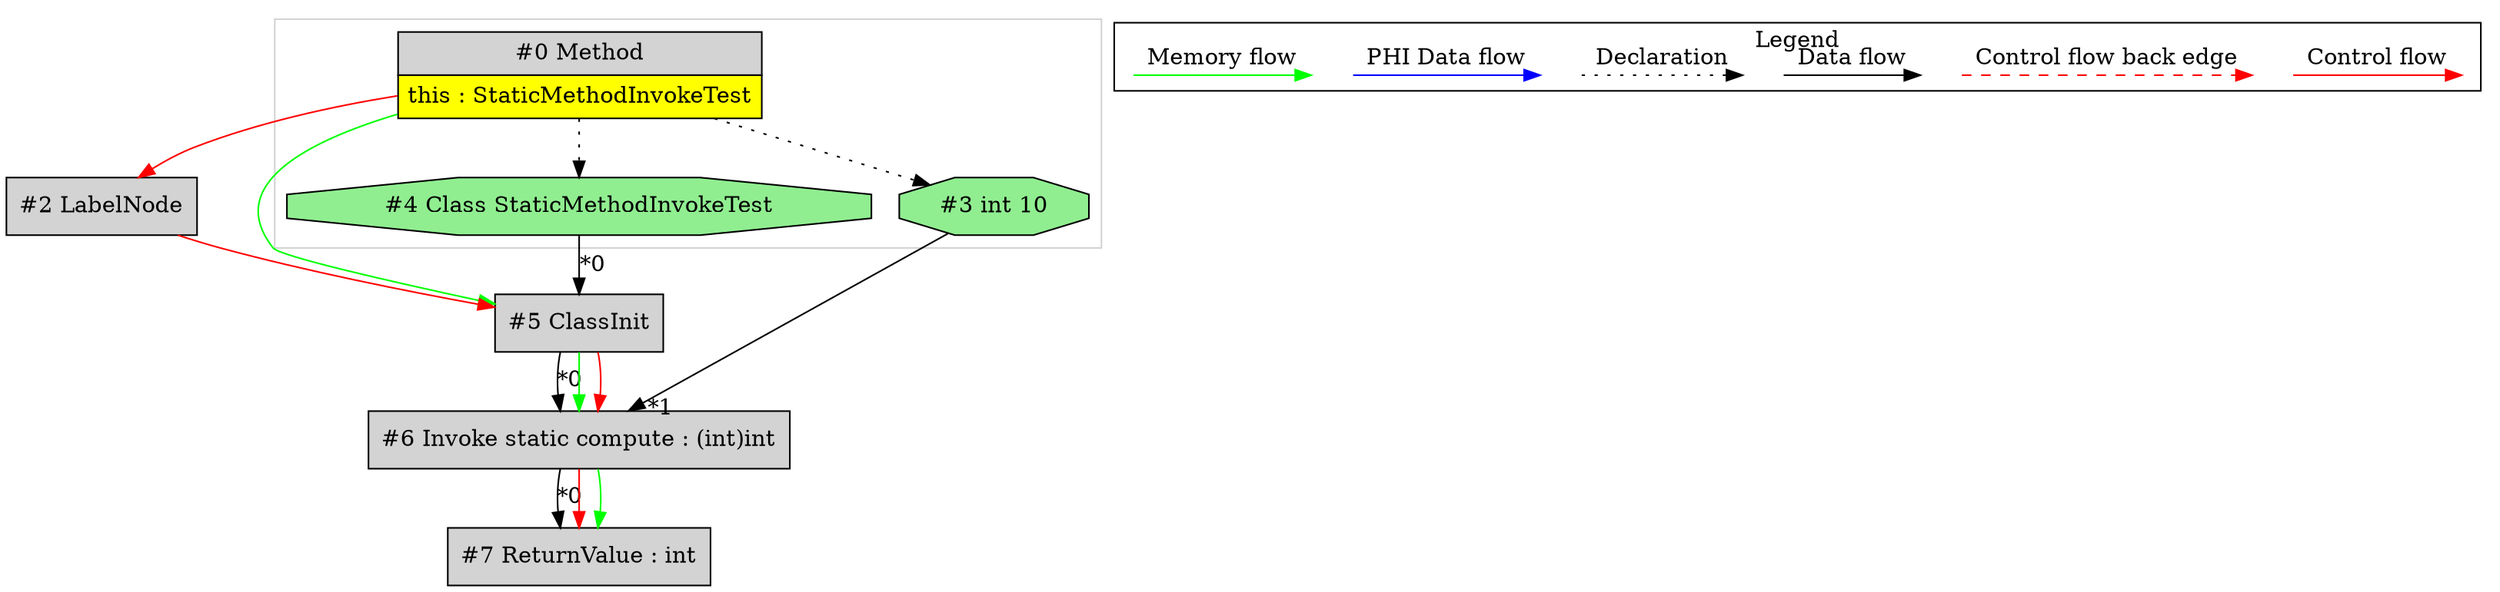 digraph {
 ordering="in";
 node0[margin="0", label=<<table border="0" cellborder="1" cellspacing="0" cellpadding="5"><tr><td colspan="1">#0 Method</td></tr><tr><td port="prj1" bgcolor="yellow">this : StaticMethodInvokeTest</td></tr></table>>,shape=none, fillcolor=lightgrey, style=filled];
 node4[label="#4 Class StaticMethodInvokeTest",shape=octagon, fillcolor=lightgreen, style=filled];
 node0 -> node4[style=dotted];
 node5[label="#5 ClassInit",shape=box, fillcolor=lightgrey, style=filled];
 node4 -> node5[headlabel="*0", labeldistance=2];
 node0 -> node5[labeldistance=2, color=green, constraint=false];
 node2 -> node5[labeldistance=2, color=red, fontcolor=red];
 node2[label="#2 LabelNode",shape=box, fillcolor=lightgrey, style=filled];
 node0 -> node2[labeldistance=2, color=red, fontcolor=red];
 node6[label="#6 Invoke static compute : (int)int",shape=box, fillcolor=lightgrey, style=filled];
 node5 -> node6[headlabel="*0", labeldistance=2];
 node3 -> node6[headlabel="*1", labeldistance=2];
 node5 -> node6[labeldistance=2, color=green, constraint=false];
 node5 -> node6[labeldistance=2, color=red, fontcolor=red];
 node3[label="#3 int 10",shape=octagon, fillcolor=lightgreen, style=filled];
 node0 -> node3[style=dotted];
 node7[label="#7 ReturnValue : int",shape=box, fillcolor=lightgrey, style=filled];
 node6 -> node7[headlabel="*0", labeldistance=2];
 node6 -> node7[labeldistance=2, color=red, fontcolor=red];
 node6 -> node7[labeldistance=2, color=green, constraint=false];
 subgraph cluster_0 {
  color=lightgray;
  node0;
  node3;
  node4;
 }
 subgraph cluster_000 {
  label = "Legend";
  node [shape=point]
  {
   rank=same;
   c0 [style = invis];
   c1 [style = invis];
   c2 [style = invis];
   c3 [style = invis];
   d0 [style = invis];
   d1 [style = invis];
   d2 [style = invis];
   d3 [style = invis];
   d4 [style = invis];
   d5 [style = invis];
   d6 [style = invis];
   d7 [style = invis];
  }
  c0 -> c1 [label="Control flow", style=solid, color=red]
  c2 -> c3 [label="Control flow back edge", style=dashed, color=red]
  d0 -> d1 [label="Data flow"]
  d2 -> d3 [label="Declaration", style=dotted]
  d4 -> d5 [label="PHI Data flow", color=blue]
  d6 -> d7 [label="Memory flow", color=green]
 }

}
